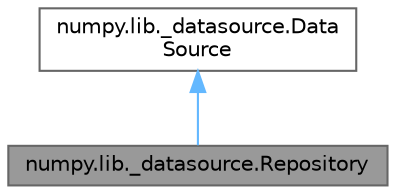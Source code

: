 digraph "numpy.lib._datasource.Repository"
{
 // LATEX_PDF_SIZE
  bgcolor="transparent";
  edge [fontname=Helvetica,fontsize=10,labelfontname=Helvetica,labelfontsize=10];
  node [fontname=Helvetica,fontsize=10,shape=box,height=0.2,width=0.4];
  Node1 [id="Node000001",label="numpy.lib._datasource.Repository",height=0.2,width=0.4,color="gray40", fillcolor="grey60", style="filled", fontcolor="black",tooltip=" "];
  Node2 -> Node1 [id="edge1_Node000001_Node000002",dir="back",color="steelblue1",style="solid",tooltip=" "];
  Node2 [id="Node000002",label="numpy.lib._datasource.Data\lSource",height=0.2,width=0.4,color="gray40", fillcolor="white", style="filled",URL="$dd/d54/classnumpy_1_1lib_1_1__datasource_1_1DataSource.html",tooltip=" "];
}

